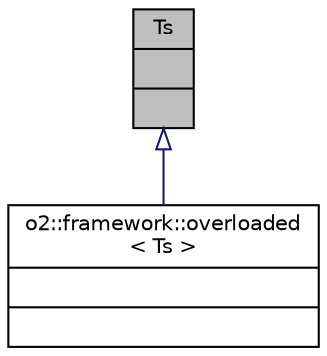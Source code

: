 digraph "Ts"
{
 // INTERACTIVE_SVG=YES
  bgcolor="transparent";
  edge [fontname="Helvetica",fontsize="10",labelfontname="Helvetica",labelfontsize="10"];
  node [fontname="Helvetica",fontsize="10",shape=record];
  Node1 [label="{Ts\n||}",height=0.2,width=0.4,color="black", fillcolor="grey75", style="filled", fontcolor="black"];
  Node1 -> Node2 [dir="back",color="midnightblue",fontsize="10",style="solid",arrowtail="onormal",fontname="Helvetica"];
  Node2 [label="{o2::framework::overloaded\l\< Ts \>\n||}",height=0.2,width=0.4,color="black",URL="$d6/d19/structo2_1_1framework_1_1overloaded.html",tooltip="From https://en.cppreference.com/w/cpp/utility/variant/visit. "];
}
